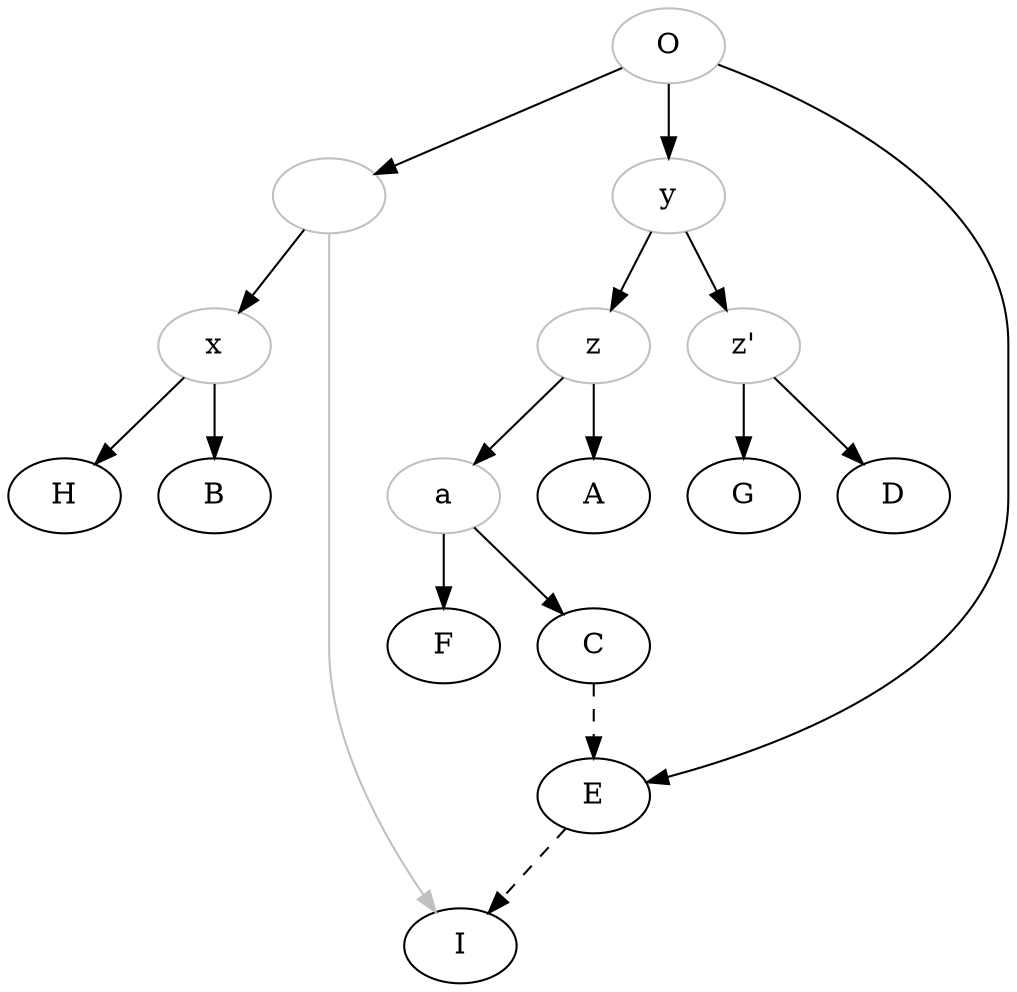 digraph {
    O[color="grey"];
    1[color="grey", label=""];
    x[color="grey"];
    y[color="grey"];
    z[color="grey"];
    zprime[color="grey", label="z'"];
    a[color="grey"];

    O->1;
    1->x;
    x->H;
    x->B;
    1->I[color="grey"];
    O->y;
    y->z;
    z->a;
    a->F;
    a->C;
    z->A;
    y->zprime;
    zprime->G;
    zprime->D;

    O->E;
    C->E[style="dashed"];
    E->I[style="dashed"];

}
